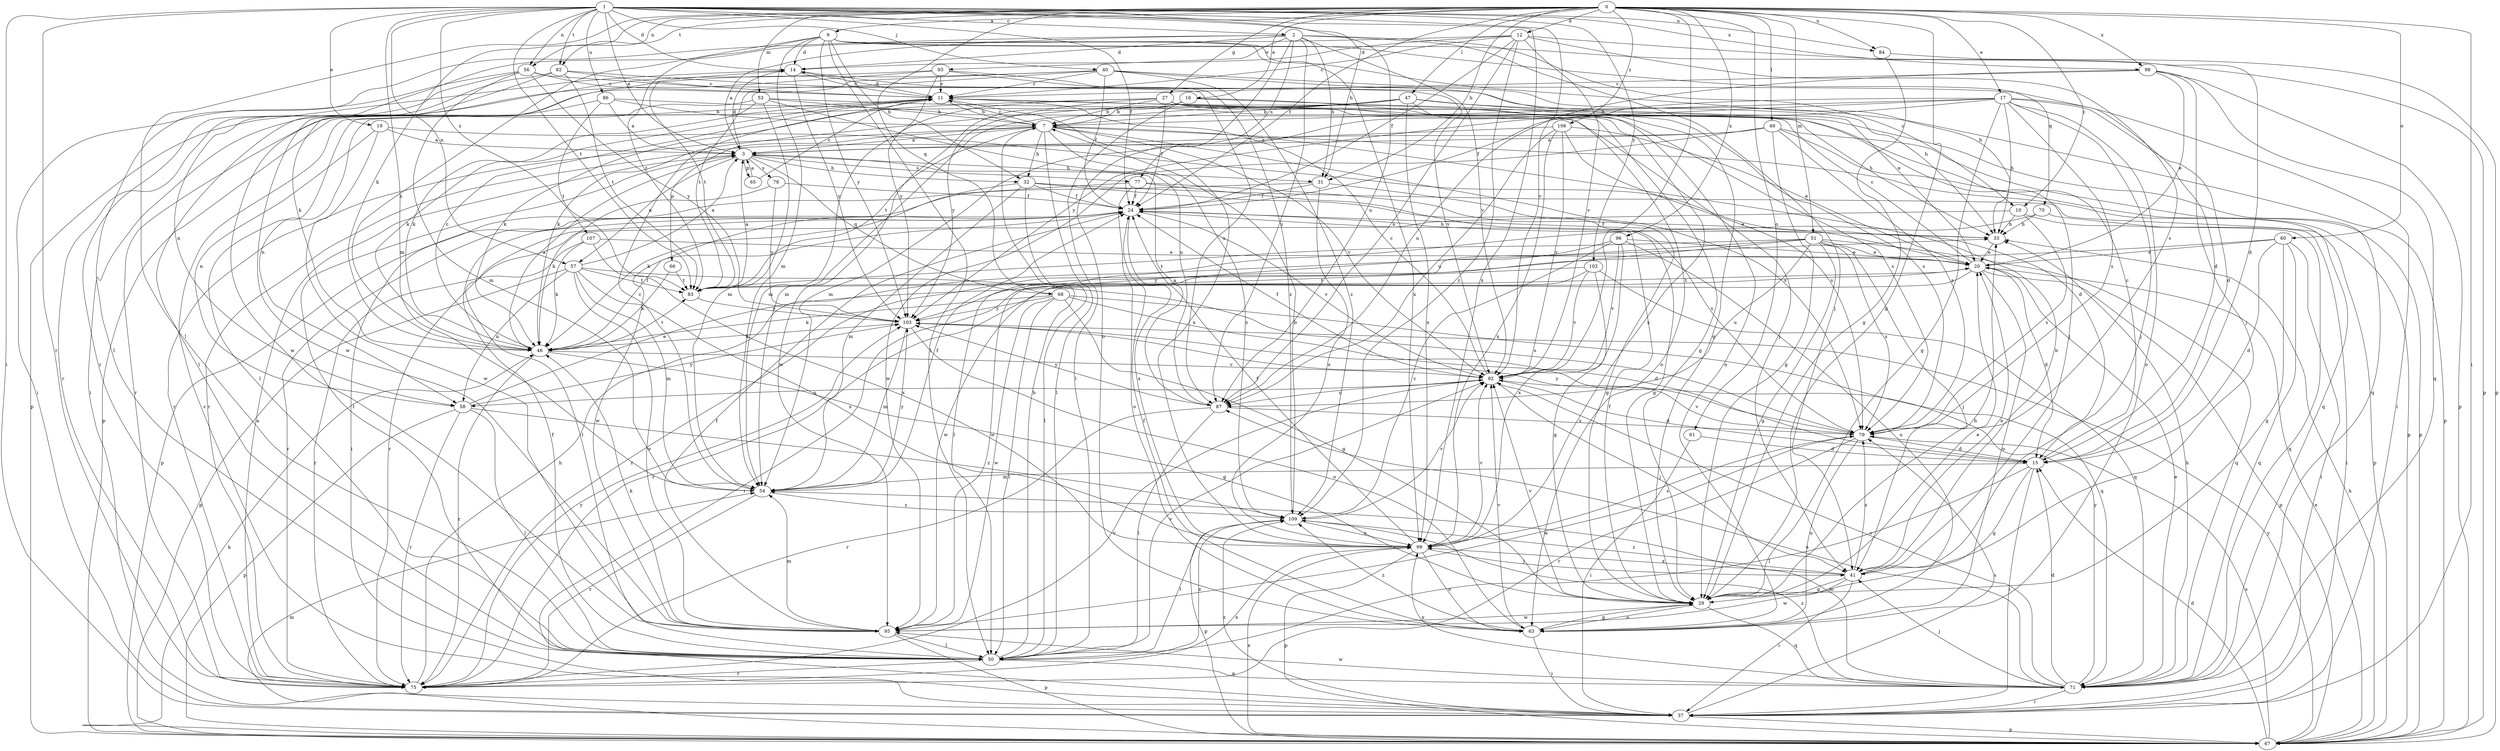 strict digraph  {
0;
1;
2;
3;
7;
9;
10;
11;
12;
14;
15;
16;
17;
19;
20;
24;
27;
29;
31;
32;
33;
37;
40;
41;
46;
47;
49;
50;
51;
53;
54;
56;
57;
58;
60;
61;
63;
65;
66;
67;
68;
70;
71;
75;
77;
78;
79;
82;
83;
84;
86;
87;
92;
93;
95;
96;
98;
99;
102;
103;
106;
107;
109;
0 -> 9  [label=c];
0 -> 10  [label=c];
0 -> 12  [label=d];
0 -> 16  [label=e];
0 -> 17  [label=e];
0 -> 24  [label=f];
0 -> 27  [label=g];
0 -> 29  [label=g];
0 -> 31  [label=h];
0 -> 37  [label=i];
0 -> 46  [label=k];
0 -> 47  [label=l];
0 -> 49  [label=l];
0 -> 50  [label=l];
0 -> 51  [label=m];
0 -> 53  [label=m];
0 -> 56  [label=n];
0 -> 60  [label=o];
0 -> 61  [label=o];
0 -> 68  [label=q];
0 -> 82  [label=t];
0 -> 84  [label=u];
0 -> 92  [label=v];
0 -> 96  [label=x];
0 -> 98  [label=x];
0 -> 106  [label=z];
1 -> 2  [label=a];
1 -> 3  [label=a];
1 -> 14  [label=d];
1 -> 19  [label=e];
1 -> 24  [label=f];
1 -> 31  [label=h];
1 -> 37  [label=i];
1 -> 40  [label=j];
1 -> 54  [label=m];
1 -> 56  [label=n];
1 -> 57  [label=n];
1 -> 75  [label=r];
1 -> 82  [label=t];
1 -> 83  [label=t];
1 -> 84  [label=u];
1 -> 86  [label=u];
1 -> 87  [label=u];
1 -> 92  [label=v];
1 -> 98  [label=x];
1 -> 99  [label=x];
1 -> 102  [label=y];
1 -> 107  [label=z];
2 -> 3  [label=a];
2 -> 10  [label=c];
2 -> 14  [label=d];
2 -> 31  [label=h];
2 -> 41  [label=j];
2 -> 50  [label=l];
2 -> 63  [label=o];
2 -> 77  [label=s];
2 -> 87  [label=u];
2 -> 92  [label=v];
2 -> 93  [label=w];
3 -> 14  [label=d];
3 -> 31  [label=h];
3 -> 32  [label=h];
3 -> 50  [label=l];
3 -> 57  [label=n];
3 -> 65  [label=p];
3 -> 68  [label=q];
3 -> 77  [label=s];
3 -> 78  [label=s];
7 -> 3  [label=a];
7 -> 11  [label=c];
7 -> 32  [label=h];
7 -> 50  [label=l];
7 -> 66  [label=p];
7 -> 67  [label=p];
7 -> 75  [label=r];
7 -> 79  [label=s];
7 -> 83  [label=t];
7 -> 92  [label=v];
7 -> 109  [label=z];
9 -> 14  [label=d];
9 -> 32  [label=h];
9 -> 33  [label=h];
9 -> 46  [label=k];
9 -> 50  [label=l];
9 -> 54  [label=m];
9 -> 67  [label=p];
9 -> 70  [label=q];
9 -> 83  [label=t];
9 -> 99  [label=x];
9 -> 103  [label=y];
10 -> 33  [label=h];
10 -> 71  [label=q];
10 -> 75  [label=r];
10 -> 79  [label=s];
11 -> 7  [label=b];
11 -> 14  [label=d];
11 -> 29  [label=g];
11 -> 46  [label=k];
11 -> 50  [label=l];
11 -> 99  [label=x];
12 -> 11  [label=c];
12 -> 14  [label=d];
12 -> 15  [label=d];
12 -> 24  [label=f];
12 -> 75  [label=r];
12 -> 79  [label=s];
12 -> 87  [label=u];
12 -> 92  [label=v];
12 -> 109  [label=z];
14 -> 11  [label=c];
14 -> 67  [label=p];
14 -> 83  [label=t];
14 -> 92  [label=v];
14 -> 103  [label=y];
15 -> 11  [label=c];
15 -> 29  [label=g];
15 -> 37  [label=i];
15 -> 50  [label=l];
15 -> 54  [label=m];
16 -> 7  [label=b];
16 -> 41  [label=j];
16 -> 50  [label=l];
16 -> 79  [label=s];
16 -> 95  [label=w];
17 -> 7  [label=b];
17 -> 15  [label=d];
17 -> 24  [label=f];
17 -> 29  [label=g];
17 -> 33  [label=h];
17 -> 37  [label=i];
17 -> 41  [label=j];
17 -> 54  [label=m];
17 -> 63  [label=o];
17 -> 79  [label=s];
17 -> 103  [label=y];
19 -> 3  [label=a];
19 -> 15  [label=d];
19 -> 58  [label=n];
19 -> 95  [label=w];
20 -> 11  [label=c];
20 -> 15  [label=d];
20 -> 63  [label=o];
20 -> 67  [label=p];
20 -> 75  [label=r];
20 -> 83  [label=t];
24 -> 33  [label=h];
24 -> 50  [label=l];
24 -> 75  [label=r];
24 -> 92  [label=v];
24 -> 95  [label=w];
24 -> 99  [label=x];
27 -> 7  [label=b];
27 -> 24  [label=f];
27 -> 33  [label=h];
27 -> 46  [label=k];
27 -> 54  [label=m];
27 -> 71  [label=q];
27 -> 99  [label=x];
27 -> 103  [label=y];
29 -> 20  [label=e];
29 -> 24  [label=f];
29 -> 33  [label=h];
29 -> 63  [label=o];
29 -> 71  [label=q];
29 -> 92  [label=v];
29 -> 95  [label=w];
31 -> 24  [label=f];
31 -> 29  [label=g];
31 -> 67  [label=p];
31 -> 99  [label=x];
32 -> 24  [label=f];
32 -> 46  [label=k];
32 -> 50  [label=l];
32 -> 54  [label=m];
32 -> 67  [label=p];
32 -> 79  [label=s];
33 -> 20  [label=e];
33 -> 24  [label=f];
37 -> 11  [label=c];
37 -> 67  [label=p];
37 -> 79  [label=s];
37 -> 109  [label=z];
40 -> 11  [label=c];
40 -> 15  [label=d];
40 -> 24  [label=f];
40 -> 33  [label=h];
40 -> 37  [label=i];
40 -> 83  [label=t];
40 -> 95  [label=w];
40 -> 109  [label=z];
41 -> 7  [label=b];
41 -> 20  [label=e];
41 -> 29  [label=g];
41 -> 37  [label=i];
41 -> 79  [label=s];
41 -> 95  [label=w];
41 -> 99  [label=x];
41 -> 109  [label=z];
46 -> 3  [label=a];
46 -> 11  [label=c];
46 -> 24  [label=f];
46 -> 29  [label=g];
46 -> 75  [label=r];
46 -> 83  [label=t];
46 -> 92  [label=v];
47 -> 7  [label=b];
47 -> 46  [label=k];
47 -> 54  [label=m];
47 -> 58  [label=n];
47 -> 63  [label=o];
47 -> 67  [label=p];
47 -> 79  [label=s];
47 -> 99  [label=x];
49 -> 3  [label=a];
49 -> 29  [label=g];
49 -> 67  [label=p];
49 -> 71  [label=q];
49 -> 75  [label=r];
49 -> 79  [label=s];
49 -> 95  [label=w];
50 -> 7  [label=b];
50 -> 24  [label=f];
50 -> 71  [label=q];
50 -> 75  [label=r];
50 -> 92  [label=v];
50 -> 109  [label=z];
51 -> 20  [label=e];
51 -> 29  [label=g];
51 -> 41  [label=j];
51 -> 71  [label=q];
51 -> 75  [label=r];
51 -> 79  [label=s];
51 -> 83  [label=t];
51 -> 87  [label=u];
51 -> 95  [label=w];
53 -> 7  [label=b];
53 -> 46  [label=k];
53 -> 54  [label=m];
53 -> 63  [label=o];
53 -> 67  [label=p];
53 -> 87  [label=u];
54 -> 11  [label=c];
54 -> 24  [label=f];
54 -> 75  [label=r];
54 -> 103  [label=y];
54 -> 109  [label=z];
56 -> 11  [label=c];
56 -> 20  [label=e];
56 -> 37  [label=i];
56 -> 54  [label=m];
56 -> 75  [label=r];
56 -> 103  [label=y];
57 -> 3  [label=a];
57 -> 54  [label=m];
57 -> 58  [label=n];
57 -> 67  [label=p];
57 -> 79  [label=s];
57 -> 83  [label=t];
57 -> 95  [label=w];
57 -> 99  [label=x];
58 -> 20  [label=e];
58 -> 50  [label=l];
58 -> 67  [label=p];
58 -> 75  [label=r];
58 -> 103  [label=y];
58 -> 109  [label=z];
60 -> 15  [label=d];
60 -> 20  [label=e];
60 -> 29  [label=g];
60 -> 37  [label=i];
60 -> 71  [label=q];
60 -> 103  [label=y];
61 -> 15  [label=d];
61 -> 37  [label=i];
63 -> 24  [label=f];
63 -> 29  [label=g];
63 -> 37  [label=i];
63 -> 92  [label=v];
63 -> 109  [label=z];
65 -> 3  [label=a];
65 -> 11  [label=c];
66 -> 46  [label=k];
66 -> 83  [label=t];
67 -> 15  [label=d];
67 -> 20  [label=e];
67 -> 33  [label=h];
67 -> 46  [label=k];
67 -> 54  [label=m];
67 -> 79  [label=s];
67 -> 99  [label=x];
67 -> 103  [label=y];
68 -> 15  [label=d];
68 -> 29  [label=g];
68 -> 46  [label=k];
68 -> 50  [label=l];
68 -> 71  [label=q];
68 -> 95  [label=w];
68 -> 103  [label=y];
70 -> 33  [label=h];
70 -> 37  [label=i];
70 -> 50  [label=l];
71 -> 15  [label=d];
71 -> 20  [label=e];
71 -> 33  [label=h];
71 -> 37  [label=i];
71 -> 41  [label=j];
71 -> 54  [label=m];
71 -> 87  [label=u];
71 -> 92  [label=v];
71 -> 95  [label=w];
71 -> 99  [label=x];
71 -> 103  [label=y];
71 -> 109  [label=z];
75 -> 3  [label=a];
75 -> 33  [label=h];
75 -> 92  [label=v];
75 -> 99  [label=x];
75 -> 103  [label=y];
77 -> 20  [label=e];
77 -> 24  [label=f];
77 -> 29  [label=g];
77 -> 37  [label=i];
77 -> 63  [label=o];
78 -> 24  [label=f];
78 -> 46  [label=k];
78 -> 103  [label=y];
79 -> 15  [label=d];
79 -> 63  [label=o];
79 -> 75  [label=r];
79 -> 92  [label=v];
79 -> 95  [label=w];
79 -> 103  [label=y];
82 -> 11  [label=c];
82 -> 58  [label=n];
82 -> 83  [label=t];
82 -> 87  [label=u];
82 -> 95  [label=w];
83 -> 3  [label=a];
83 -> 103  [label=y];
84 -> 29  [label=g];
84 -> 67  [label=p];
86 -> 3  [label=a];
86 -> 7  [label=b];
86 -> 41  [label=j];
86 -> 75  [label=r];
86 -> 83  [label=t];
87 -> 3  [label=a];
87 -> 50  [label=l];
87 -> 75  [label=r];
87 -> 79  [label=s];
87 -> 103  [label=y];
92 -> 11  [label=c];
92 -> 15  [label=d];
92 -> 24  [label=f];
92 -> 41  [label=j];
92 -> 58  [label=n];
92 -> 87  [label=u];
93 -> 11  [label=c];
93 -> 29  [label=g];
93 -> 46  [label=k];
93 -> 50  [label=l];
93 -> 103  [label=y];
93 -> 109  [label=z];
95 -> 24  [label=f];
95 -> 46  [label=k];
95 -> 50  [label=l];
95 -> 54  [label=m];
95 -> 67  [label=p];
96 -> 20  [label=e];
96 -> 63  [label=o];
96 -> 92  [label=v];
96 -> 95  [label=w];
96 -> 99  [label=x];
96 -> 109  [label=z];
98 -> 11  [label=c];
98 -> 20  [label=e];
98 -> 41  [label=j];
98 -> 67  [label=p];
98 -> 71  [label=q];
98 -> 87  [label=u];
99 -> 24  [label=f];
99 -> 41  [label=j];
99 -> 63  [label=o];
99 -> 67  [label=p];
99 -> 79  [label=s];
99 -> 92  [label=v];
102 -> 29  [label=g];
102 -> 37  [label=i];
102 -> 71  [label=q];
102 -> 83  [label=t];
102 -> 92  [label=v];
103 -> 46  [label=k];
103 -> 54  [label=m];
103 -> 63  [label=o];
106 -> 3  [label=a];
106 -> 20  [label=e];
106 -> 79  [label=s];
106 -> 87  [label=u];
106 -> 92  [label=v];
106 -> 99  [label=x];
107 -> 20  [label=e];
107 -> 46  [label=k];
107 -> 75  [label=r];
107 -> 99  [label=x];
109 -> 7  [label=b];
109 -> 50  [label=l];
109 -> 67  [label=p];
109 -> 92  [label=v];
109 -> 99  [label=x];
}
